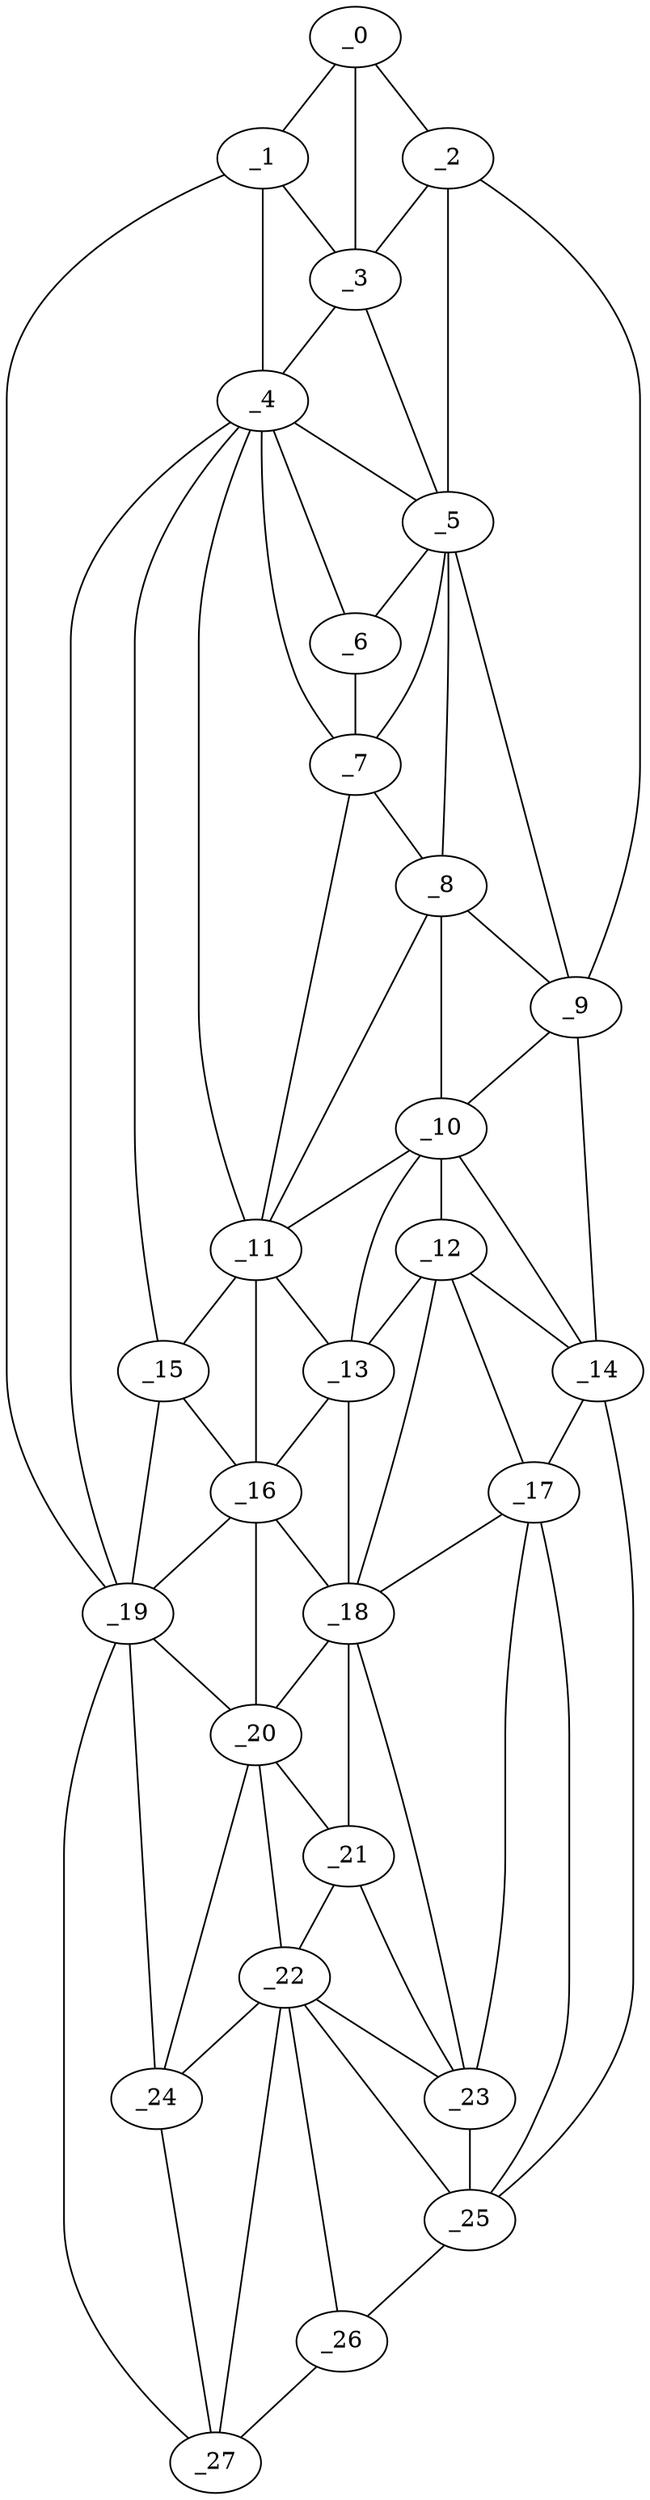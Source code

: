 graph "obj76__0.gxl" {
	_0	 [x=7,
		y=66];
	_1	 [x=8,
		y=75];
	_0 -- _1	 [valence=1];
	_2	 [x=9,
		y=60];
	_0 -- _2	 [valence=1];
	_3	 [x=21,
		y=74];
	_0 -- _3	 [valence=2];
	_1 -- _3	 [valence=2];
	_4	 [x=31,
		y=75];
	_1 -- _4	 [valence=2];
	_19	 [x=93,
		y=82];
	_1 -- _19	 [valence=1];
	_2 -- _3	 [valence=2];
	_5	 [x=44,
		y=54];
	_2 -- _5	 [valence=2];
	_9	 [x=63,
		y=47];
	_2 -- _9	 [valence=1];
	_3 -- _4	 [valence=2];
	_3 -- _5	 [valence=1];
	_4 -- _5	 [valence=2];
	_6	 [x=45,
		y=63];
	_4 -- _6	 [valence=2];
	_7	 [x=57,
		y=64];
	_4 -- _7	 [valence=1];
	_11	 [x=72,
		y=68];
	_4 -- _11	 [valence=2];
	_15	 [x=83,
		y=77];
	_4 -- _15	 [valence=1];
	_4 -- _19	 [valence=2];
	_5 -- _6	 [valence=1];
	_5 -- _7	 [valence=2];
	_8	 [x=60,
		y=57];
	_5 -- _8	 [valence=1];
	_5 -- _9	 [valence=2];
	_6 -- _7	 [valence=2];
	_7 -- _8	 [valence=2];
	_7 -- _11	 [valence=2];
	_8 -- _9	 [valence=2];
	_10	 [x=67,
		y=55];
	_8 -- _10	 [valence=2];
	_8 -- _11	 [valence=2];
	_9 -- _10	 [valence=1];
	_14	 [x=80,
		y=46];
	_9 -- _14	 [valence=1];
	_10 -- _11	 [valence=1];
	_12	 [x=77,
		y=55];
	_10 -- _12	 [valence=2];
	_13	 [x=79,
		y=63];
	_10 -- _13	 [valence=2];
	_10 -- _14	 [valence=2];
	_11 -- _13	 [valence=2];
	_11 -- _15	 [valence=2];
	_16	 [x=84,
		y=73];
	_11 -- _16	 [valence=2];
	_12 -- _13	 [valence=2];
	_12 -- _14	 [valence=2];
	_17	 [x=85,
		y=48];
	_12 -- _17	 [valence=1];
	_18	 [x=91,
		y=59];
	_12 -- _18	 [valence=2];
	_13 -- _16	 [valence=1];
	_13 -- _18	 [valence=2];
	_14 -- _17	 [valence=1];
	_25	 [x=117,
		y=53];
	_14 -- _25	 [valence=1];
	_15 -- _16	 [valence=2];
	_15 -- _19	 [valence=1];
	_16 -- _18	 [valence=2];
	_16 -- _19	 [valence=2];
	_20	 [x=96,
		y=74];
	_16 -- _20	 [valence=1];
	_17 -- _18	 [valence=2];
	_23	 [x=107,
		y=54];
	_17 -- _23	 [valence=2];
	_17 -- _25	 [valence=1];
	_18 -- _20	 [valence=2];
	_21	 [x=98,
		y=62];
	_18 -- _21	 [valence=2];
	_18 -- _23	 [valence=1];
	_19 -- _20	 [valence=1];
	_24	 [x=107,
		y=76];
	_19 -- _24	 [valence=1];
	_27	 [x=122,
		y=72];
	_19 -- _27	 [valence=1];
	_20 -- _21	 [valence=1];
	_22	 [x=106,
		y=62];
	_20 -- _22	 [valence=2];
	_20 -- _24	 [valence=1];
	_21 -- _22	 [valence=1];
	_21 -- _23	 [valence=2];
	_22 -- _23	 [valence=2];
	_22 -- _24	 [valence=2];
	_22 -- _25	 [valence=1];
	_26	 [x=122,
		y=60];
	_22 -- _26	 [valence=2];
	_22 -- _27	 [valence=1];
	_23 -- _25	 [valence=2];
	_24 -- _27	 [valence=2];
	_25 -- _26	 [valence=1];
	_26 -- _27	 [valence=1];
}
